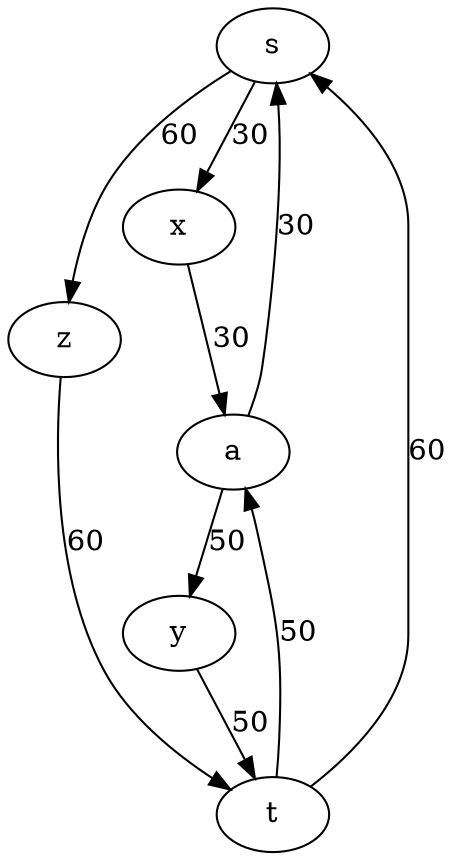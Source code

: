 digraph g {
    s -> x -> a -> s [label="30"];
    a -> y -> t -> a [label="50"];
    s -> z -> t -> s [label="60"];
    
}